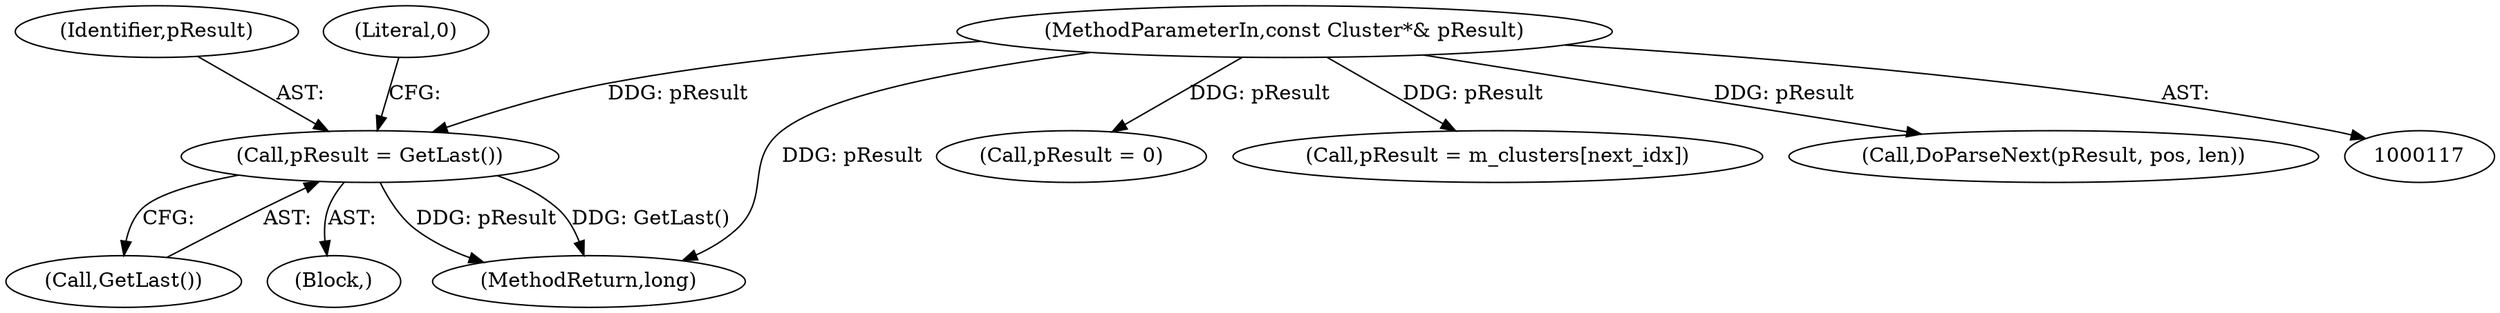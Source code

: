 digraph "0_Android_cc274e2abe8b2a6698a5c47d8aa4bb45f1f9538d_55@pointer" {
"1000187" [label="(Call,pResult = GetLast())"];
"1000119" [label="(MethodParameterIn,const Cluster*& pResult)"];
"1000130" [label="(Call,pResult = 0)"];
"1000161" [label="(Call,pResult = m_clusters[next_idx])"];
"1000189" [label="(Call,GetLast())"];
"1000119" [label="(MethodParameterIn,const Cluster*& pResult)"];
"1000188" [label="(Identifier,pResult)"];
"1000426" [label="(Call,DoParseNext(pResult, pos, len))"];
"1000191" [label="(Literal,0)"];
"1000139" [label="(Block,)"];
"1000187" [label="(Call,pResult = GetLast())"];
"1000436" [label="(MethodReturn,long)"];
"1000187" -> "1000139"  [label="AST: "];
"1000187" -> "1000189"  [label="CFG: "];
"1000188" -> "1000187"  [label="AST: "];
"1000189" -> "1000187"  [label="AST: "];
"1000191" -> "1000187"  [label="CFG: "];
"1000187" -> "1000436"  [label="DDG: pResult"];
"1000187" -> "1000436"  [label="DDG: GetLast()"];
"1000119" -> "1000187"  [label="DDG: pResult"];
"1000119" -> "1000117"  [label="AST: "];
"1000119" -> "1000436"  [label="DDG: pResult"];
"1000119" -> "1000130"  [label="DDG: pResult"];
"1000119" -> "1000161"  [label="DDG: pResult"];
"1000119" -> "1000426"  [label="DDG: pResult"];
}
